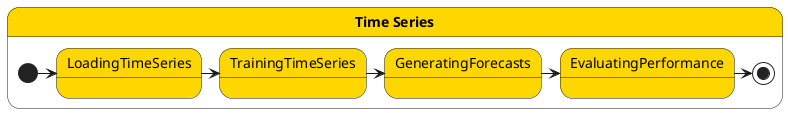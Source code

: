 @startuml

skinparam state {
  backgroundColor Gold
}

state "**Time Series**" as TimeSeries {
  state LoadingTimeSeries
  state TrainingTimeSeries
  state GeneratingForecasts
  state EvaluatingPerformance

  [*] -> LoadingTimeSeries
  LoadingTimeSeries -> TrainingTimeSeries
  TrainingTimeSeries -> GeneratingForecasts
  GeneratingForecasts -> EvaluatingPerformance
  EvaluatingPerformance -> [*]
}

'center footer Generated by Plant2ML www.plant2ml.com

@enduml